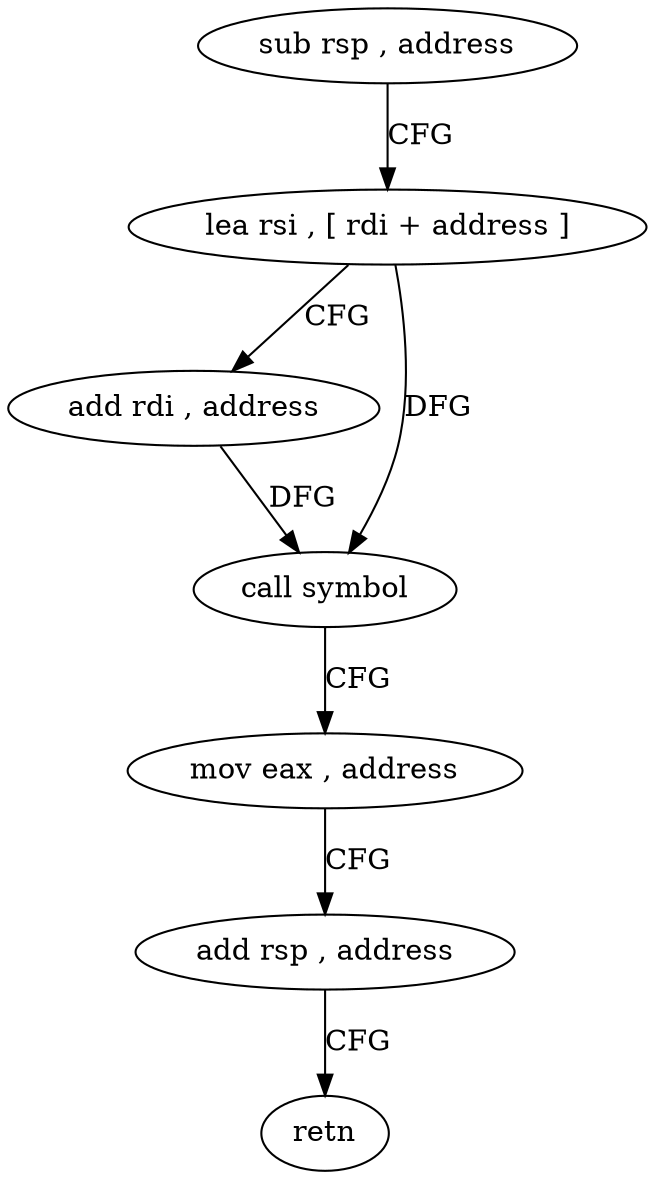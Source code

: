 digraph "func" {
"4228544" [label = "sub rsp , address" ]
"4228548" [label = "lea rsi , [ rdi + address ]" ]
"4228552" [label = "add rdi , address" ]
"4228556" [label = "call symbol" ]
"4228561" [label = "mov eax , address" ]
"4228566" [label = "add rsp , address" ]
"4228570" [label = "retn" ]
"4228544" -> "4228548" [ label = "CFG" ]
"4228548" -> "4228552" [ label = "CFG" ]
"4228548" -> "4228556" [ label = "DFG" ]
"4228552" -> "4228556" [ label = "DFG" ]
"4228556" -> "4228561" [ label = "CFG" ]
"4228561" -> "4228566" [ label = "CFG" ]
"4228566" -> "4228570" [ label = "CFG" ]
}
